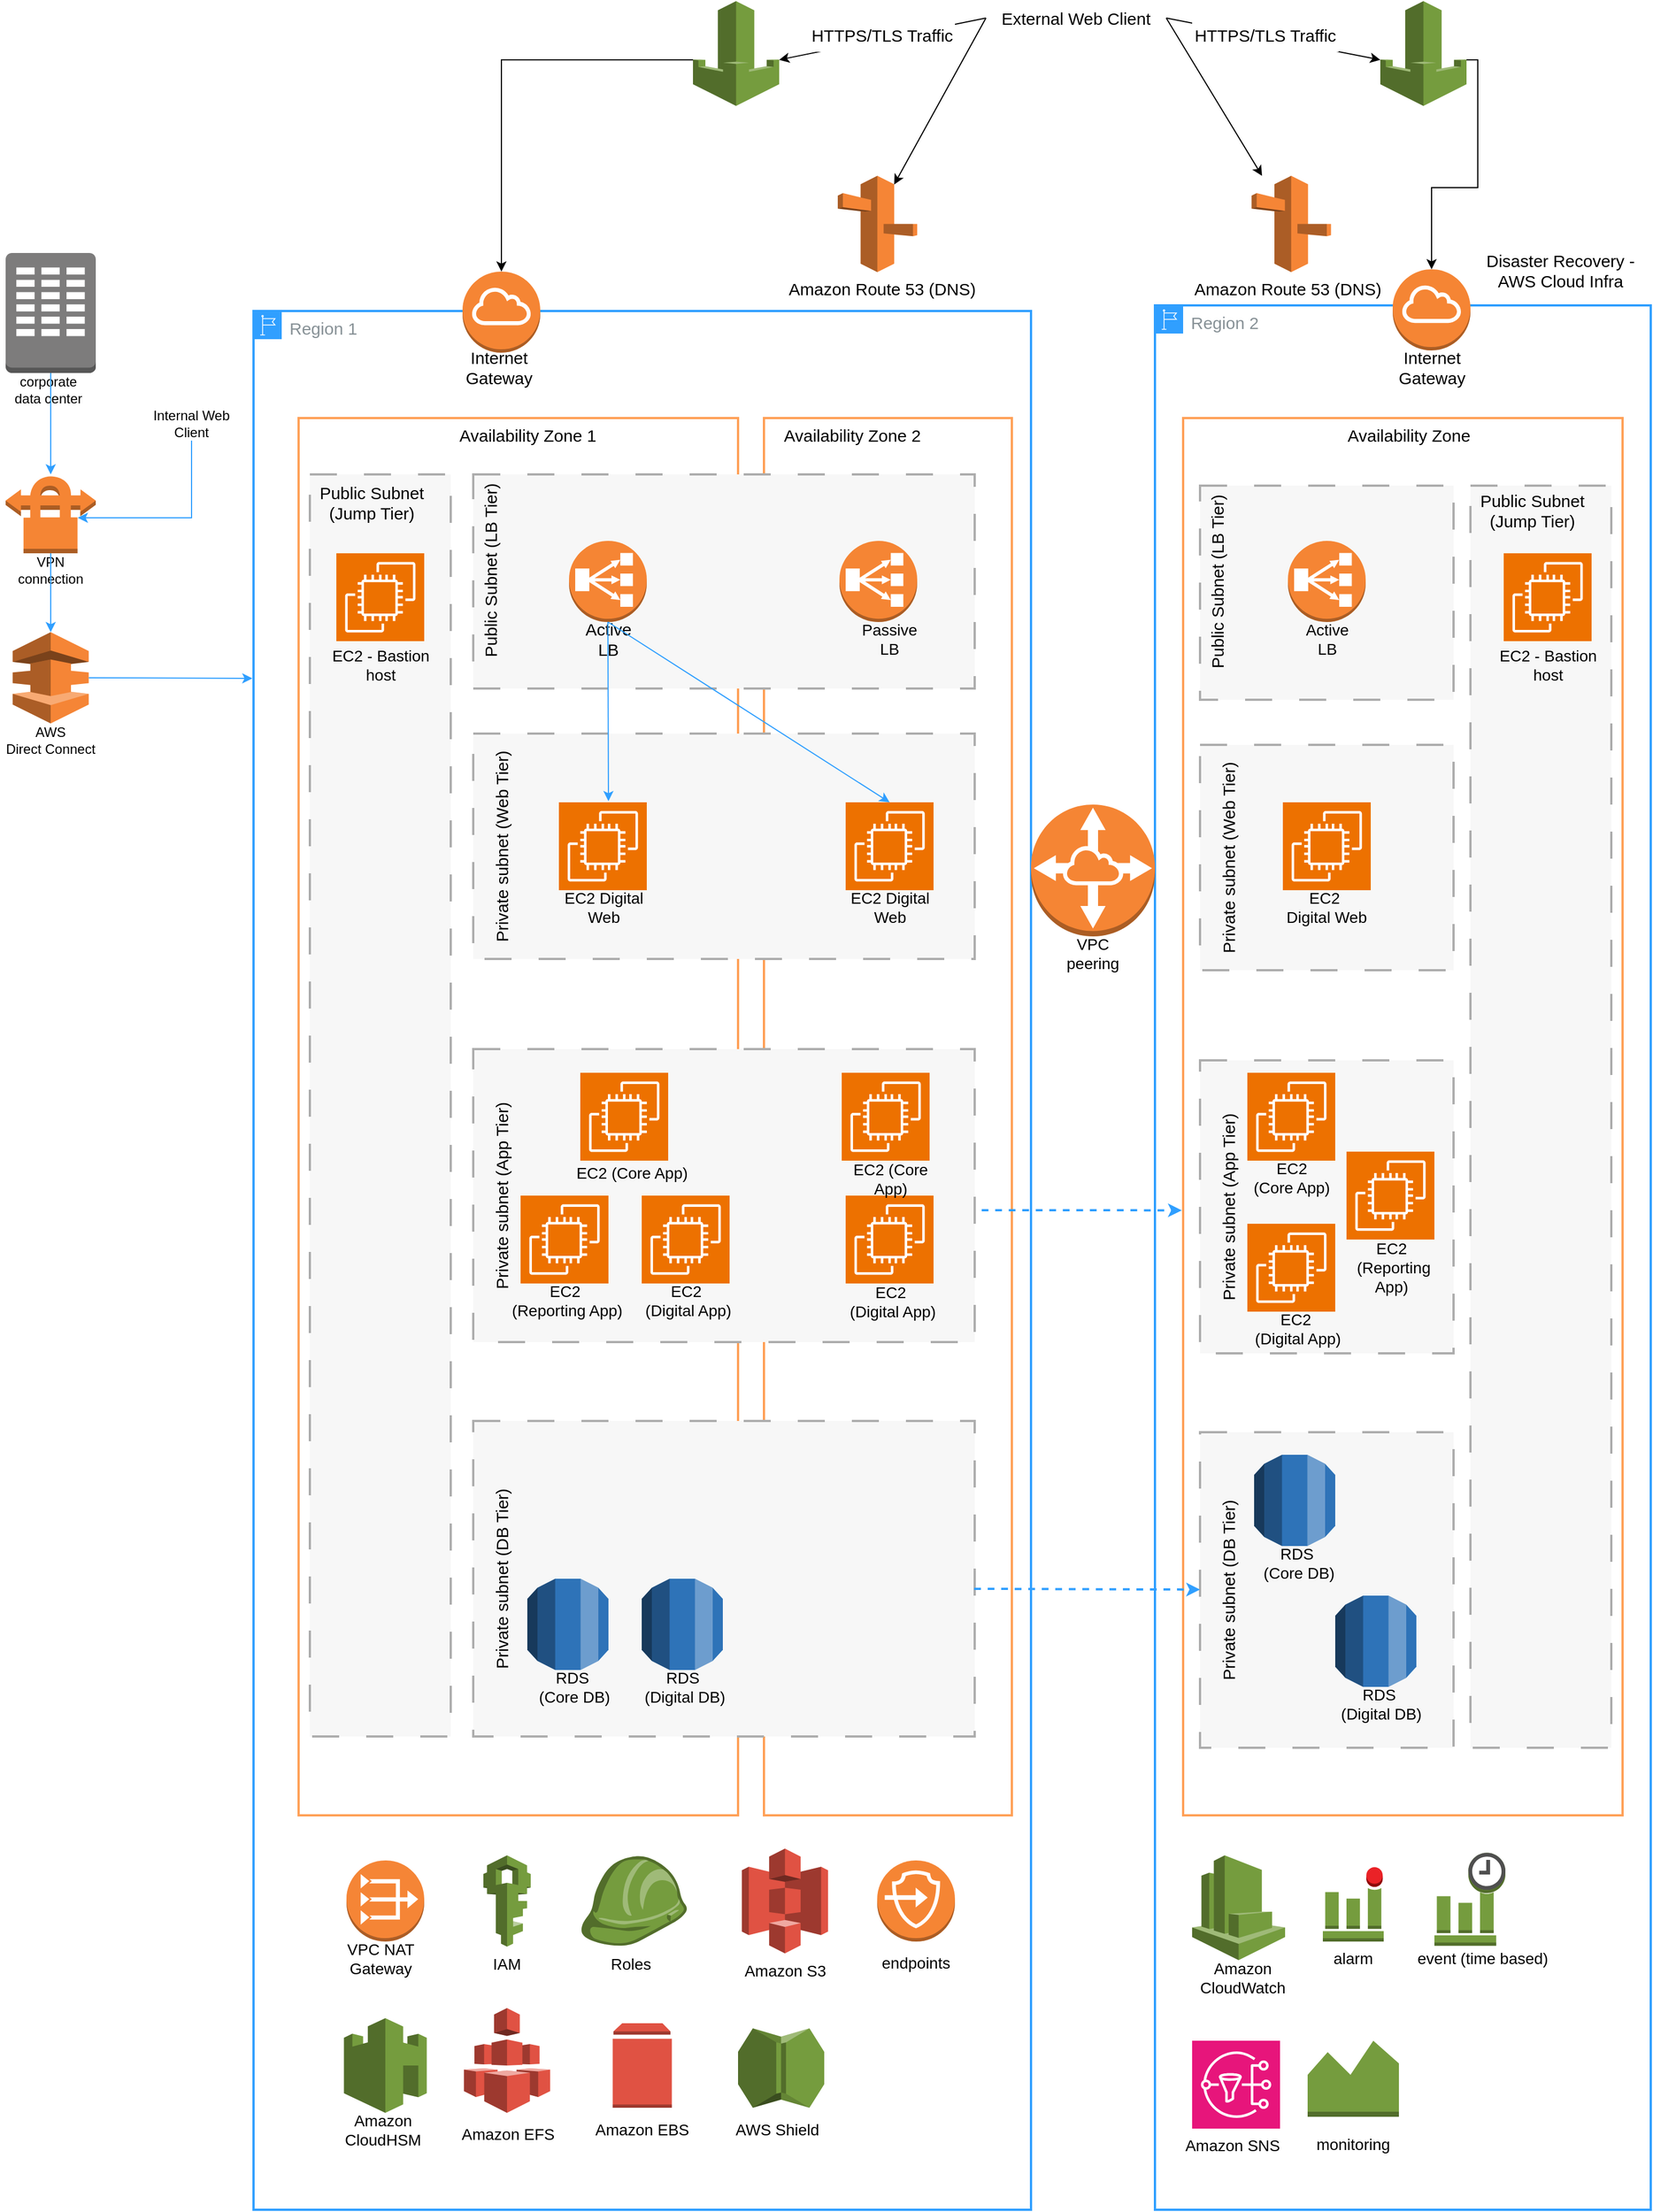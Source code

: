 <mxfile version="23.1.1" type="github">
  <diagram id="Ht1M8jgEwFfnCIfOTk4-" name="Page-1">
    <mxGraphModel dx="2440" dy="2168" grid="1" gridSize="10" guides="1" tooltips="1" connect="1" arrows="1" fold="1" page="1" pageScale="1" pageWidth="1169" pageHeight="827" background="#FFFFFF" math="0" shadow="0">
      <root>
        <mxCell id="0" />
        <mxCell id="1" parent="0" />
        <mxCell id="P5jOggsSqYRDdYvjbOyF-2" value="Region 1" style="sketch=0;outlineConnect=0;gradientColor=none;html=1;whiteSpace=wrap;fontSize=15;fontStyle=0;shape=mxgraph.aws4.group;grIcon=mxgraph.aws4.group_region;strokeColor=#309FFF;fillColor=none;verticalAlign=top;align=left;spacingLeft=30;fontColor=#879196;strokeWidth=2;" parent="1" vertex="1">
          <mxGeometry x="270" y="35" width="690" height="1685" as="geometry" />
        </mxCell>
        <mxCell id="P5jOggsSqYRDdYvjbOyF-3" value="Region 2" style="sketch=0;outlineConnect=0;gradientColor=none;html=1;whiteSpace=wrap;fontSize=15;fontStyle=0;shape=mxgraph.aws4.group;grIcon=mxgraph.aws4.group_region;strokeColor=#309FFF;fillColor=none;verticalAlign=top;align=left;spacingLeft=30;fontColor=#879196;strokeWidth=2;" parent="1" vertex="1">
          <mxGeometry x="1070" y="30" width="440" height="1690" as="geometry" />
        </mxCell>
        <mxCell id="P5jOggsSqYRDdYvjbOyF-4" value="" style="rounded=0;whiteSpace=wrap;html=1;fillColor=none;strokeColor=#FFA057;strokeWidth=2;fontSize=15;" parent="1" vertex="1">
          <mxGeometry x="310" y="130" width="390" height="1240" as="geometry" />
        </mxCell>
        <mxCell id="P5jOggsSqYRDdYvjbOyF-6" value="" style="rounded=0;whiteSpace=wrap;html=1;fillColor=none;strokeColor=#FFA057;strokeWidth=2;fontSize=15;" parent="1" vertex="1">
          <mxGeometry x="723" y="130" width="220" height="1240" as="geometry" />
        </mxCell>
        <mxCell id="P5jOggsSqYRDdYvjbOyF-7" value="" style="rounded=0;whiteSpace=wrap;html=1;fillColor=none;strokeColor=#FFA057;strokeWidth=2;fontSize=15;" parent="1" vertex="1">
          <mxGeometry x="1095" y="130" width="390" height="1240" as="geometry" />
        </mxCell>
        <mxCell id="P5jOggsSqYRDdYvjbOyF-9" value="" style="rounded=0;whiteSpace=wrap;html=1;fillColor=#F7F7F7;dashed=1;strokeColor=#ADADAD;dashPattern=12 12;strokeWidth=2;fontSize=15;" parent="1" vertex="1">
          <mxGeometry x="465" y="180" width="445" height="190" as="geometry" />
        </mxCell>
        <mxCell id="P5jOggsSqYRDdYvjbOyF-10" value="" style="rounded=0;whiteSpace=wrap;html=1;fillColor=#F7F7F7;dashed=1;strokeColor=#ADADAD;dashPattern=12 12;strokeWidth=2;fontSize=15;" parent="1" vertex="1">
          <mxGeometry x="465" y="410" width="445" height="200" as="geometry" />
        </mxCell>
        <mxCell id="P5jOggsSqYRDdYvjbOyF-11" value="" style="rounded=0;whiteSpace=wrap;html=1;fillColor=#F7F7F7;dashed=1;strokeColor=#ADADAD;dashPattern=12 12;strokeWidth=2;fontSize=15;" parent="1" vertex="1">
          <mxGeometry x="465" y="690" width="445" height="260" as="geometry" />
        </mxCell>
        <mxCell id="P5jOggsSqYRDdYvjbOyF-13" value="" style="rounded=0;whiteSpace=wrap;html=1;fillColor=#F7F7F7;dashed=1;strokeColor=#ADADAD;dashPattern=12 12;strokeWidth=2;fontSize=15;" parent="1" vertex="1">
          <mxGeometry x="465" y="1020" width="445" height="280" as="geometry" />
        </mxCell>
        <mxCell id="P5jOggsSqYRDdYvjbOyF-14" value="" style="rounded=0;whiteSpace=wrap;html=1;fillColor=#F7F7F7;dashed=1;strokeColor=#ADADAD;dashPattern=12 12;strokeWidth=2;fontSize=15;" parent="1" vertex="1">
          <mxGeometry x="320" y="180" width="125" height="1120" as="geometry" />
        </mxCell>
        <mxCell id="P5jOggsSqYRDdYvjbOyF-15" value="" style="rounded=0;whiteSpace=wrap;html=1;fillColor=#F7F7F7;dashed=1;strokeColor=#ADADAD;dashPattern=12 12;strokeWidth=2;fontSize=15;" parent="1" vertex="1">
          <mxGeometry x="1350" y="190" width="125" height="1120" as="geometry" />
        </mxCell>
        <mxCell id="P5jOggsSqYRDdYvjbOyF-16" value="" style="rounded=0;whiteSpace=wrap;html=1;fillColor=#F7F7F7;dashed=1;strokeColor=#ADADAD;dashPattern=12 12;strokeWidth=2;fontSize=15;" parent="1" vertex="1">
          <mxGeometry x="1110" y="190" width="225" height="190" as="geometry" />
        </mxCell>
        <mxCell id="P5jOggsSqYRDdYvjbOyF-17" value="" style="rounded=0;whiteSpace=wrap;html=1;fillColor=#F7F7F7;dashed=1;strokeColor=#ADADAD;dashPattern=12 12;strokeWidth=2;fontSize=15;" parent="1" vertex="1">
          <mxGeometry x="1110" y="420" width="225" height="200" as="geometry" />
        </mxCell>
        <mxCell id="P5jOggsSqYRDdYvjbOyF-18" value="" style="rounded=0;whiteSpace=wrap;html=1;fillColor=#F7F7F7;dashed=1;strokeColor=#ADADAD;dashPattern=12 12;strokeWidth=2;fontSize=15;" parent="1" vertex="1">
          <mxGeometry x="1110" y="700" width="225" height="260" as="geometry" />
        </mxCell>
        <mxCell id="P5jOggsSqYRDdYvjbOyF-19" value="" style="rounded=0;whiteSpace=wrap;html=1;fillColor=#F7F7F7;dashed=1;strokeColor=#ADADAD;dashPattern=12 12;strokeWidth=2;fontSize=15;" parent="1" vertex="1">
          <mxGeometry x="1110" y="1030" width="225" height="280" as="geometry" />
        </mxCell>
        <mxCell id="P5jOggsSqYRDdYvjbOyF-20" value="Public Subnet (LB Tier)" style="text;html=1;strokeColor=none;fillColor=none;align=center;verticalAlign=middle;whiteSpace=wrap;rounded=0;strokeWidth=2;rotation=-90;fontSize=15;" parent="1" vertex="1">
          <mxGeometry x="375" y="250" width="210" height="30" as="geometry" />
        </mxCell>
        <mxCell id="P5jOggsSqYRDdYvjbOyF-21" value="Private subnet (Web Tier)" style="text;html=1;strokeColor=none;fillColor=none;align=center;verticalAlign=middle;whiteSpace=wrap;rounded=0;strokeWidth=2;rotation=-90;fontSize=15;" parent="1" vertex="1">
          <mxGeometry x="385" y="495" width="210" height="30" as="geometry" />
        </mxCell>
        <mxCell id="P5jOggsSqYRDdYvjbOyF-22" value="Private subnet (App Tier)" style="text;html=1;strokeColor=none;fillColor=none;align=center;verticalAlign=middle;whiteSpace=wrap;rounded=0;strokeWidth=2;rotation=-90;fontSize=15;" parent="1" vertex="1">
          <mxGeometry x="385" y="805" width="210" height="30" as="geometry" />
        </mxCell>
        <mxCell id="P5jOggsSqYRDdYvjbOyF-24" value="Private subnet (DB Tier)" style="text;html=1;strokeColor=none;fillColor=none;align=center;verticalAlign=middle;whiteSpace=wrap;rounded=0;strokeWidth=2;rotation=-90;fontSize=15;" parent="1" vertex="1">
          <mxGeometry x="385" y="1145" width="210" height="30" as="geometry" />
        </mxCell>
        <mxCell id="P5jOggsSqYRDdYvjbOyF-25" value="Public Subnet (LB Tier)" style="text;html=1;strokeColor=none;fillColor=none;align=center;verticalAlign=middle;whiteSpace=wrap;rounded=0;strokeWidth=2;rotation=-90;fontSize=15;" parent="1" vertex="1">
          <mxGeometry x="1020" y="260" width="210" height="30" as="geometry" />
        </mxCell>
        <mxCell id="P5jOggsSqYRDdYvjbOyF-26" value="Private subnet (Web Tier)" style="text;html=1;strokeColor=none;fillColor=none;align=center;verticalAlign=middle;whiteSpace=wrap;rounded=0;strokeWidth=2;rotation=-90;fontSize=15;" parent="1" vertex="1">
          <mxGeometry x="1030" y="505" width="210" height="30" as="geometry" />
        </mxCell>
        <mxCell id="P5jOggsSqYRDdYvjbOyF-27" value="Private subnet (App Tier)" style="text;html=1;strokeColor=none;fillColor=none;align=center;verticalAlign=middle;whiteSpace=wrap;rounded=0;strokeWidth=2;rotation=-90;fontSize=15;" parent="1" vertex="1">
          <mxGeometry x="1030" y="815" width="210" height="30" as="geometry" />
        </mxCell>
        <mxCell id="P5jOggsSqYRDdYvjbOyF-28" value="Private subnet (DB Tier)" style="text;html=1;strokeColor=none;fillColor=none;align=center;verticalAlign=middle;whiteSpace=wrap;rounded=0;strokeWidth=2;rotation=-90;fontSize=15;" parent="1" vertex="1">
          <mxGeometry x="1030" y="1155" width="210" height="30" as="geometry" />
        </mxCell>
        <mxCell id="P5jOggsSqYRDdYvjbOyF-29" value="Public Subnet (Jump Tier)" style="text;html=1;strokeColor=none;fillColor=none;align=center;verticalAlign=middle;whiteSpace=wrap;rounded=0;strokeWidth=2;rotation=0;fontSize=15;" parent="1" vertex="1">
          <mxGeometry x="320" y="190" width="110" height="30" as="geometry" />
        </mxCell>
        <mxCell id="P5jOggsSqYRDdYvjbOyF-30" value="Public Subnet (Jump Tier)" style="text;html=1;strokeColor=none;fillColor=none;align=center;verticalAlign=middle;whiteSpace=wrap;rounded=0;strokeWidth=2;rotation=0;fontSize=15;" parent="1" vertex="1">
          <mxGeometry x="1350" y="197" width="110" height="30" as="geometry" />
        </mxCell>
        <mxCell id="P5jOggsSqYRDdYvjbOyF-31" value="" style="outlineConnect=0;dashed=0;verticalLabelPosition=bottom;verticalAlign=top;align=center;html=1;shape=mxgraph.aws3.classic_load_balancer;fillColor=#F58534;gradientColor=none;fontSize=15;" parent="1" vertex="1">
          <mxGeometry x="550" y="239" width="69" height="72" as="geometry" />
        </mxCell>
        <mxCell id="P5jOggsSqYRDdYvjbOyF-32" value="" style="outlineConnect=0;dashed=0;verticalLabelPosition=bottom;verticalAlign=top;align=center;html=1;shape=mxgraph.aws3.classic_load_balancer;fillColor=#F58534;gradientColor=none;fontSize=15;" parent="1" vertex="1">
          <mxGeometry x="790" y="239" width="69" height="72" as="geometry" />
        </mxCell>
        <mxCell id="P5jOggsSqYRDdYvjbOyF-33" value="" style="outlineConnect=0;dashed=0;verticalLabelPosition=bottom;verticalAlign=top;align=center;html=1;shape=mxgraph.aws3.classic_load_balancer;fillColor=#F58534;gradientColor=none;fontSize=15;" parent="1" vertex="1">
          <mxGeometry x="1188" y="239" width="69" height="72" as="geometry" />
        </mxCell>
        <mxCell id="P5jOggsSqYRDdYvjbOyF-34" value="Active LB" style="text;html=1;strokeColor=none;fillColor=none;align=center;verticalAlign=middle;whiteSpace=wrap;rounded=0;fontSize=15;" parent="1" vertex="1">
          <mxGeometry x="554.5" y="311" width="60" height="30" as="geometry" />
        </mxCell>
        <mxCell id="P5jOggsSqYRDdYvjbOyF-35" value="Active LB" style="text;html=1;strokeColor=none;fillColor=none;align=center;verticalAlign=middle;whiteSpace=wrap;rounded=0;fontSize=14;" parent="1" vertex="1">
          <mxGeometry x="1192.5" y="311" width="60" height="30" as="geometry" />
        </mxCell>
        <mxCell id="P5jOggsSqYRDdYvjbOyF-36" value="Passive LB" style="text;html=1;strokeColor=none;fillColor=none;align=center;verticalAlign=middle;whiteSpace=wrap;rounded=0;fontSize=14;" parent="1" vertex="1">
          <mxGeometry x="799" y="311" width="71" height="30" as="geometry" />
        </mxCell>
        <mxCell id="P5jOggsSqYRDdYvjbOyF-37" value="" style="sketch=0;points=[[0,0,0],[0.25,0,0],[0.5,0,0],[0.75,0,0],[1,0,0],[0,1,0],[0.25,1,0],[0.5,1,0],[0.75,1,0],[1,1,0],[0,0.25,0],[0,0.5,0],[0,0.75,0],[1,0.25,0],[1,0.5,0],[1,0.75,0]];outlineConnect=0;fontColor=#232F3E;fillColor=#ED7100;strokeColor=#ffffff;dashed=0;verticalLabelPosition=bottom;verticalAlign=top;align=center;html=1;fontSize=15;fontStyle=0;aspect=fixed;shape=mxgraph.aws4.resourceIcon;resIcon=mxgraph.aws4.ec2;" parent="1" vertex="1">
          <mxGeometry x="541" y="471" width="78" height="78" as="geometry" />
        </mxCell>
        <mxCell id="P5jOggsSqYRDdYvjbOyF-38" value="" style="sketch=0;points=[[0,0,0],[0.25,0,0],[0.5,0,0],[0.75,0,0],[1,0,0],[0,1,0],[0.25,1,0],[0.5,1,0],[0.75,1,0],[1,1,0],[0,0.25,0],[0,0.5,0],[0,0.75,0],[1,0.25,0],[1,0.5,0],[1,0.75,0]];outlineConnect=0;fontColor=#232F3E;fillColor=#ED7100;strokeColor=#ffffff;dashed=0;verticalLabelPosition=bottom;verticalAlign=top;align=center;html=1;fontSize=15;fontStyle=0;aspect=fixed;shape=mxgraph.aws4.resourceIcon;resIcon=mxgraph.aws4.ec2;" parent="1" vertex="1">
          <mxGeometry x="795.5" y="471" width="78" height="78" as="geometry" />
        </mxCell>
        <mxCell id="P5jOggsSqYRDdYvjbOyF-39" value="" style="sketch=0;points=[[0,0,0],[0.25,0,0],[0.5,0,0],[0.75,0,0],[1,0,0],[0,1,0],[0.25,1,0],[0.5,1,0],[0.75,1,0],[1,1,0],[0,0.25,0],[0,0.5,0],[0,0.75,0],[1,0.25,0],[1,0.5,0],[1,0.75,0]];outlineConnect=0;fontColor=#232F3E;fillColor=#ED7100;strokeColor=#ffffff;dashed=0;verticalLabelPosition=bottom;verticalAlign=top;align=center;html=1;fontSize=15;fontStyle=0;aspect=fixed;shape=mxgraph.aws4.resourceIcon;resIcon=mxgraph.aws4.ec2;" parent="1" vertex="1">
          <mxGeometry x="1183.5" y="471" width="78" height="78" as="geometry" />
        </mxCell>
        <mxCell id="P5jOggsSqYRDdYvjbOyF-40" value="" style="sketch=0;points=[[0,0,0],[0.25,0,0],[0.5,0,0],[0.75,0,0],[1,0,0],[0,1,0],[0.25,1,0],[0.5,1,0],[0.75,1,0],[1,1,0],[0,0.25,0],[0,0.5,0],[0,0.75,0],[1,0.25,0],[1,0.5,0],[1,0.75,0]];outlineConnect=0;fontColor=#232F3E;fillColor=#ED7100;strokeColor=#ffffff;dashed=0;verticalLabelPosition=bottom;verticalAlign=top;align=center;html=1;fontSize=15;fontStyle=0;aspect=fixed;shape=mxgraph.aws4.resourceIcon;resIcon=mxgraph.aws4.ec2;" parent="1" vertex="1">
          <mxGeometry x="560" y="711" width="78" height="78" as="geometry" />
        </mxCell>
        <mxCell id="P5jOggsSqYRDdYvjbOyF-41" value="" style="sketch=0;points=[[0,0,0],[0.25,0,0],[0.5,0,0],[0.75,0,0],[1,0,0],[0,1,0],[0.25,1,0],[0.5,1,0],[0.75,1,0],[1,1,0],[0,0.25,0],[0,0.5,0],[0,0.75,0],[1,0.25,0],[1,0.5,0],[1,0.75,0]];outlineConnect=0;fontColor=#232F3E;fillColor=#ED7100;strokeColor=#ffffff;dashed=0;verticalLabelPosition=bottom;verticalAlign=top;align=center;html=1;fontSize=15;fontStyle=0;aspect=fixed;shape=mxgraph.aws4.resourceIcon;resIcon=mxgraph.aws4.ec2;" parent="1" vertex="1">
          <mxGeometry x="507" y="820" width="78" height="78" as="geometry" />
        </mxCell>
        <mxCell id="P5jOggsSqYRDdYvjbOyF-42" value="" style="sketch=0;points=[[0,0,0],[0.25,0,0],[0.5,0,0],[0.75,0,0],[1,0,0],[0,1,0],[0.25,1,0],[0.5,1,0],[0.75,1,0],[1,1,0],[0,0.25,0],[0,0.5,0],[0,0.75,0],[1,0.25,0],[1,0.5,0],[1,0.75,0]];outlineConnect=0;fontColor=#232F3E;fillColor=#ED7100;strokeColor=#ffffff;dashed=0;verticalLabelPosition=bottom;verticalAlign=top;align=center;html=1;fontSize=15;fontStyle=0;aspect=fixed;shape=mxgraph.aws4.resourceIcon;resIcon=mxgraph.aws4.ec2;" parent="1" vertex="1">
          <mxGeometry x="614.5" y="820" width="78" height="78" as="geometry" />
        </mxCell>
        <mxCell id="P5jOggsSqYRDdYvjbOyF-43" value="" style="sketch=0;points=[[0,0,0],[0.25,0,0],[0.5,0,0],[0.75,0,0],[1,0,0],[0,1,0],[0.25,1,0],[0.5,1,0],[0.75,1,0],[1,1,0],[0,0.25,0],[0,0.5,0],[0,0.75,0],[1,0.25,0],[1,0.5,0],[1,0.75,0]];outlineConnect=0;fontColor=#232F3E;fillColor=#ED7100;strokeColor=#ffffff;dashed=0;verticalLabelPosition=bottom;verticalAlign=top;align=center;html=1;fontSize=15;fontStyle=0;aspect=fixed;shape=mxgraph.aws4.resourceIcon;resIcon=mxgraph.aws4.ec2;" parent="1" vertex="1">
          <mxGeometry x="792" y="711" width="78" height="78" as="geometry" />
        </mxCell>
        <mxCell id="P5jOggsSqYRDdYvjbOyF-44" value="" style="sketch=0;points=[[0,0,0],[0.25,0,0],[0.5,0,0],[0.75,0,0],[1,0,0],[0,1,0],[0.25,1,0],[0.5,1,0],[0.75,1,0],[1,1,0],[0,0.25,0],[0,0.5,0],[0,0.75,0],[1,0.25,0],[1,0.5,0],[1,0.75,0]];outlineConnect=0;fontColor=#232F3E;fillColor=#ED7100;strokeColor=#ffffff;dashed=0;verticalLabelPosition=bottom;verticalAlign=top;align=center;html=1;fontSize=15;fontStyle=0;aspect=fixed;shape=mxgraph.aws4.resourceIcon;resIcon=mxgraph.aws4.ec2;" parent="1" vertex="1">
          <mxGeometry x="795.5" y="820" width="78" height="78" as="geometry" />
        </mxCell>
        <mxCell id="P5jOggsSqYRDdYvjbOyF-45" value="" style="sketch=0;points=[[0,0,0],[0.25,0,0],[0.5,0,0],[0.75,0,0],[1,0,0],[0,1,0],[0.25,1,0],[0.5,1,0],[0.75,1,0],[1,1,0],[0,0.25,0],[0,0.5,0],[0,0.75,0],[1,0.25,0],[1,0.5,0],[1,0.75,0]];outlineConnect=0;fontColor=#232F3E;fillColor=#ED7100;strokeColor=#ffffff;dashed=0;verticalLabelPosition=bottom;verticalAlign=top;align=center;html=1;fontSize=15;fontStyle=0;aspect=fixed;shape=mxgraph.aws4.resourceIcon;resIcon=mxgraph.aws4.ec2;" parent="1" vertex="1">
          <mxGeometry x="1152" y="711" width="78" height="78" as="geometry" />
        </mxCell>
        <mxCell id="P5jOggsSqYRDdYvjbOyF-46" value="" style="sketch=0;points=[[0,0,0],[0.25,0,0],[0.5,0,0],[0.75,0,0],[1,0,0],[0,1,0],[0.25,1,0],[0.5,1,0],[0.75,1,0],[1,1,0],[0,0.25,0],[0,0.5,0],[0,0.75,0],[1,0.25,0],[1,0.5,0],[1,0.75,0]];outlineConnect=0;fontColor=#232F3E;fillColor=#ED7100;strokeColor=#ffffff;dashed=0;verticalLabelPosition=bottom;verticalAlign=top;align=center;html=1;fontSize=15;fontStyle=0;aspect=fixed;shape=mxgraph.aws4.resourceIcon;resIcon=mxgraph.aws4.ec2;" parent="1" vertex="1">
          <mxGeometry x="1240" y="781" width="78" height="78" as="geometry" />
        </mxCell>
        <mxCell id="P5jOggsSqYRDdYvjbOyF-47" value="" style="sketch=0;points=[[0,0,0],[0.25,0,0],[0.5,0,0],[0.75,0,0],[1,0,0],[0,1,0],[0.25,1,0],[0.5,1,0],[0.75,1,0],[1,1,0],[0,0.25,0],[0,0.5,0],[0,0.75,0],[1,0.25,0],[1,0.5,0],[1,0.75,0]];outlineConnect=0;fontColor=#232F3E;fillColor=#ED7100;strokeColor=#ffffff;dashed=0;verticalLabelPosition=bottom;verticalAlign=top;align=center;html=1;fontSize=15;fontStyle=0;aspect=fixed;shape=mxgraph.aws4.resourceIcon;resIcon=mxgraph.aws4.ec2;" parent="1" vertex="1">
          <mxGeometry x="1152" y="845" width="78" height="78" as="geometry" />
        </mxCell>
        <mxCell id="P5jOggsSqYRDdYvjbOyF-48" value="" style="sketch=0;points=[[0,0,0],[0.25,0,0],[0.5,0,0],[0.75,0,0],[1,0,0],[0,1,0],[0.25,1,0],[0.5,1,0],[0.75,1,0],[1,1,0],[0,0.25,0],[0,0.5,0],[0,0.75,0],[1,0.25,0],[1,0.5,0],[1,0.75,0]];outlineConnect=0;fontColor=#232F3E;fillColor=#ED7100;strokeColor=#ffffff;dashed=0;verticalLabelPosition=bottom;verticalAlign=top;align=center;html=1;fontSize=15;fontStyle=0;aspect=fixed;shape=mxgraph.aws4.resourceIcon;resIcon=mxgraph.aws4.ec2;" parent="1" vertex="1">
          <mxGeometry x="343.5" y="250" width="78" height="78" as="geometry" />
        </mxCell>
        <mxCell id="P5jOggsSqYRDdYvjbOyF-49" value="" style="sketch=0;points=[[0,0,0],[0.25,0,0],[0.5,0,0],[0.75,0,0],[1,0,0],[0,1,0],[0.25,1,0],[0.5,1,0],[0.75,1,0],[1,1,0],[0,0.25,0],[0,0.5,0],[0,0.75,0],[1,0.25,0],[1,0.5,0],[1,0.75,0]];outlineConnect=0;fontColor=#232F3E;fillColor=#ED7100;strokeColor=#ffffff;dashed=0;verticalLabelPosition=bottom;verticalAlign=top;align=center;html=1;fontSize=15;fontStyle=0;aspect=fixed;shape=mxgraph.aws4.resourceIcon;resIcon=mxgraph.aws4.ec2;" parent="1" vertex="1">
          <mxGeometry x="1379.5" y="250" width="78" height="78" as="geometry" />
        </mxCell>
        <mxCell id="P5jOggsSqYRDdYvjbOyF-50" value="" style="outlineConnect=0;dashed=0;verticalLabelPosition=bottom;verticalAlign=top;align=center;html=1;shape=mxgraph.aws3.rds;fillColor=#2E73B8;gradientColor=none;fontSize=15;" parent="1" vertex="1">
          <mxGeometry x="513" y="1160" width="72" height="81" as="geometry" />
        </mxCell>
        <mxCell id="P5jOggsSqYRDdYvjbOyF-53" value="" style="outlineConnect=0;dashed=0;verticalLabelPosition=bottom;verticalAlign=top;align=center;html=1;shape=mxgraph.aws3.rds;fillColor=#2E73B8;gradientColor=none;fontSize=15;" parent="1" vertex="1">
          <mxGeometry x="614.5" y="1160" width="72" height="81" as="geometry" />
        </mxCell>
        <mxCell id="P5jOggsSqYRDdYvjbOyF-55" value="" style="outlineConnect=0;dashed=0;verticalLabelPosition=bottom;verticalAlign=top;align=center;html=1;shape=mxgraph.aws3.rds;fillColor=#2E73B8;gradientColor=none;fontSize=15;" parent="1" vertex="1">
          <mxGeometry x="1158" y="1050" width="72" height="81" as="geometry" />
        </mxCell>
        <mxCell id="P5jOggsSqYRDdYvjbOyF-56" value="" style="outlineConnect=0;dashed=0;verticalLabelPosition=bottom;verticalAlign=top;align=center;html=1;shape=mxgraph.aws3.rds;fillColor=#2E73B8;gradientColor=none;fontSize=15;" parent="1" vertex="1">
          <mxGeometry x="1230" y="1175" width="72" height="81" as="geometry" />
        </mxCell>
        <mxCell id="P5jOggsSqYRDdYvjbOyF-57" value="EC2 Digital Web" style="text;html=1;strokeColor=none;fillColor=none;align=center;verticalAlign=middle;whiteSpace=wrap;rounded=0;fontSize=14;" parent="1" vertex="1">
          <mxGeometry x="541" y="549" width="80" height="30" as="geometry" />
        </mxCell>
        <mxCell id="P5jOggsSqYRDdYvjbOyF-59" value="EC2 (Core App)" style="text;html=1;strokeColor=none;fillColor=none;align=center;verticalAlign=middle;whiteSpace=wrap;rounded=0;fontSize=14;" parent="1" vertex="1">
          <mxGeometry x="552" y="785" width="108" height="30" as="geometry" />
        </mxCell>
        <mxCell id="P5jOggsSqYRDdYvjbOyF-60" value="EC2&lt;br style=&quot;font-size: 14px;&quot;&gt;&amp;nbsp;(Reporting App)" style="text;html=1;strokeColor=none;fillColor=none;align=center;verticalAlign=middle;whiteSpace=wrap;rounded=0;fontSize=14;" parent="1" vertex="1">
          <mxGeometry x="488.5" y="898" width="115" height="30" as="geometry" />
        </mxCell>
        <mxCell id="P5jOggsSqYRDdYvjbOyF-61" value="EC2&lt;br style=&quot;font-size: 14px;&quot;&gt;&amp;nbsp;(Digital App)" style="text;html=1;strokeColor=none;fillColor=none;align=center;verticalAlign=middle;whiteSpace=wrap;rounded=0;fontSize=14;" parent="1" vertex="1">
          <mxGeometry x="603.63" y="898" width="99.75" height="30" as="geometry" />
        </mxCell>
        <mxCell id="P5jOggsSqYRDdYvjbOyF-69" value="EC2 - Bastion host" style="text;html=1;strokeColor=none;fillColor=none;align=center;verticalAlign=middle;whiteSpace=wrap;rounded=0;fontSize=14;" parent="1" vertex="1">
          <mxGeometry x="337.5" y="328" width="90" height="42" as="geometry" />
        </mxCell>
        <mxCell id="P5jOggsSqYRDdYvjbOyF-70" value="EC2 - Bastion host" style="text;html=1;strokeColor=none;fillColor=none;align=center;verticalAlign=middle;whiteSpace=wrap;rounded=0;fontSize=14;" parent="1" vertex="1">
          <mxGeometry x="1373.5" y="328" width="90" height="42" as="geometry" />
        </mxCell>
        <mxCell id="P5jOggsSqYRDdYvjbOyF-71" value="EC2 Digital Web" style="text;html=1;strokeColor=none;fillColor=none;align=center;verticalAlign=middle;whiteSpace=wrap;rounded=0;fontSize=14;" parent="1" vertex="1">
          <mxGeometry x="788.5" y="549" width="92" height="30" as="geometry" />
        </mxCell>
        <mxCell id="P5jOggsSqYRDdYvjbOyF-72" value="EC2 (Core App)" style="text;html=1;strokeColor=none;fillColor=none;align=center;verticalAlign=middle;whiteSpace=wrap;rounded=0;fontSize=14;" parent="1" vertex="1">
          <mxGeometry x="790" y="790" width="91" height="30" as="geometry" />
        </mxCell>
        <mxCell id="P5jOggsSqYRDdYvjbOyF-73" value="EC2 &lt;br style=&quot;font-size: 14px;&quot;&gt;(Core App)" style="text;html=1;strokeColor=none;fillColor=none;align=center;verticalAlign=middle;whiteSpace=wrap;rounded=0;fontSize=14;" parent="1" vertex="1">
          <mxGeometry x="1133.75" y="789" width="114.5" height="30" as="geometry" />
        </mxCell>
        <mxCell id="P5jOggsSqYRDdYvjbOyF-74" value="EC2&lt;br style=&quot;font-size: 14px;&quot;&gt;&amp;nbsp;Digital Web" style="text;html=1;strokeColor=none;fillColor=none;align=center;verticalAlign=middle;whiteSpace=wrap;rounded=0;fontSize=14;" parent="1" vertex="1">
          <mxGeometry x="1178.5" y="549" width="83" height="30" as="geometry" />
        </mxCell>
        <mxCell id="P5jOggsSqYRDdYvjbOyF-75" value="EC2&lt;br style=&quot;font-size: 14px;&quot;&gt;&amp;nbsp;(Digital App)" style="text;html=1;strokeColor=none;fillColor=none;align=center;verticalAlign=middle;whiteSpace=wrap;rounded=0;fontSize=14;" parent="1" vertex="1">
          <mxGeometry x="792" y="899" width="86.5" height="30" as="geometry" />
        </mxCell>
        <mxCell id="P5jOggsSqYRDdYvjbOyF-76" value="EC2&lt;br style=&quot;font-size: 14px;&quot;&gt;&amp;nbsp;(Digital App)" style="text;html=1;strokeColor=none;fillColor=none;align=center;verticalAlign=middle;whiteSpace=wrap;rounded=0;fontSize=14;" parent="1" vertex="1">
          <mxGeometry x="1150" y="923" width="90" height="30" as="geometry" />
        </mxCell>
        <mxCell id="P5jOggsSqYRDdYvjbOyF-77" value="EC2&lt;br style=&quot;font-size: 14px;&quot;&gt;&amp;nbsp;(Reporting App)" style="text;html=1;strokeColor=none;fillColor=none;align=center;verticalAlign=middle;whiteSpace=wrap;rounded=0;fontSize=14;" parent="1" vertex="1">
          <mxGeometry x="1230" y="869" width="100" height="30" as="geometry" />
        </mxCell>
        <mxCell id="P5jOggsSqYRDdYvjbOyF-79" value="" style="outlineConnect=0;dashed=0;verticalLabelPosition=bottom;verticalAlign=top;align=center;html=1;shape=mxgraph.aws3.waf;fillColor=#759C3E;gradientColor=none;fontSize=15;" parent="1" vertex="1">
          <mxGeometry x="660" y="-240" width="76.5" height="93" as="geometry" />
        </mxCell>
        <mxCell id="P5jOggsSqYRDdYvjbOyF-80" value="" style="outlineConnect=0;dashed=0;verticalLabelPosition=bottom;verticalAlign=top;align=center;html=1;shape=mxgraph.aws3.route_53;fillColor=#F58536;gradientColor=none;fontSize=15;" parent="1" vertex="1">
          <mxGeometry x="788.5" y="-85" width="70.5" height="85.5" as="geometry" />
        </mxCell>
        <mxCell id="P5jOggsSqYRDdYvjbOyF-82" value="" style="outlineConnect=0;dashed=0;verticalLabelPosition=bottom;verticalAlign=top;align=center;html=1;shape=mxgraph.aws3.route_53;fillColor=#F58536;gradientColor=none;fontSize=15;" parent="1" vertex="1">
          <mxGeometry x="1155.75" y="-85" width="70.5" height="85.5" as="geometry" />
        </mxCell>
        <mxCell id="P5jOggsSqYRDdYvjbOyF-84" value="" style="outlineConnect=0;dashed=0;verticalLabelPosition=bottom;verticalAlign=top;align=center;html=1;shape=mxgraph.aws3.waf;fillColor=#759C3E;gradientColor=none;fontSize=15;" parent="1" vertex="1">
          <mxGeometry x="1270" y="-240" width="76.5" height="93" as="geometry" />
        </mxCell>
        <mxCell id="P5jOggsSqYRDdYvjbOyF-85" value="" style="outlineConnect=0;dashed=0;verticalLabelPosition=bottom;verticalAlign=top;align=center;html=1;shape=mxgraph.aws3.internet_gateway;fillColor=#F58534;gradientColor=none;fontSize=15;" parent="1" vertex="1">
          <mxGeometry x="455.5" width="69" height="72" as="geometry" />
        </mxCell>
        <mxCell id="P5jOggsSqYRDdYvjbOyF-86" value="" style="outlineConnect=0;dashed=0;verticalLabelPosition=bottom;verticalAlign=top;align=center;html=1;shape=mxgraph.aws3.internet_gateway;fillColor=#F58534;gradientColor=none;fontSize=15;" parent="1" vertex="1">
          <mxGeometry x="1281" y="-2" width="69" height="72" as="geometry" />
        </mxCell>
        <mxCell id="P5jOggsSqYRDdYvjbOyF-87" value="External Web Client" style="text;html=1;strokeColor=none;fillColor=none;align=center;verticalAlign=middle;whiteSpace=wrap;rounded=0;fontSize=15;" parent="1" vertex="1">
          <mxGeometry x="920" y="-240" width="160" height="30" as="geometry" />
        </mxCell>
        <mxCell id="P5jOggsSqYRDdYvjbOyF-88" value="" style="endArrow=classic;html=1;rounded=0;exitX=0;exitY=0.5;exitDx=0;exitDy=0;entryX=1;entryY=0.56;entryDx=0;entryDy=0;entryPerimeter=0;fontSize=15;" parent="1" source="P5jOggsSqYRDdYvjbOyF-87" target="P5jOggsSqYRDdYvjbOyF-79" edge="1">
          <mxGeometry width="50" height="50" relative="1" as="geometry">
            <mxPoint x="790" y="-510" as="sourcePoint" />
            <mxPoint x="840" y="-560" as="targetPoint" />
          </mxGeometry>
        </mxCell>
        <mxCell id="P5jOggsSqYRDdYvjbOyF-90" value="" style="endArrow=classic;html=1;rounded=0;exitX=1;exitY=0.5;exitDx=0;exitDy=0;entryX=0;entryY=0.56;entryDx=0;entryDy=0;entryPerimeter=0;fontSize=15;" parent="1" source="P5jOggsSqYRDdYvjbOyF-87" target="P5jOggsSqYRDdYvjbOyF-84" edge="1">
          <mxGeometry width="50" height="50" relative="1" as="geometry">
            <mxPoint x="790" y="-510" as="sourcePoint" />
            <mxPoint x="840" y="-560" as="targetPoint" />
          </mxGeometry>
        </mxCell>
        <mxCell id="P5jOggsSqYRDdYvjbOyF-91" value="HTTPS/TLS Traffic" style="text;html=1;strokeColor=none;fillColor=default;align=center;verticalAlign=middle;whiteSpace=wrap;rounded=0;fontSize=15;labelBackgroundColor=none;" parent="1" vertex="1">
          <mxGeometry x="762.5" y="-225" width="130" height="30" as="geometry" />
        </mxCell>
        <mxCell id="P5jOggsSqYRDdYvjbOyF-93" value="HTTPS/TLS Traffic" style="text;html=1;strokeColor=none;fillColor=default;align=center;verticalAlign=middle;whiteSpace=wrap;rounded=0;fontSize=15;labelBackgroundColor=none;" parent="1" vertex="1">
          <mxGeometry x="1103" y="-225" width="130" height="30" as="geometry" />
        </mxCell>
        <mxCell id="P5jOggsSqYRDdYvjbOyF-95" value="Internet Gateway" style="text;html=1;strokeColor=none;fillColor=none;align=center;verticalAlign=middle;whiteSpace=wrap;rounded=0;fontSize=15;" parent="1" vertex="1">
          <mxGeometry x="430" y="70" width="115.5" height="30" as="geometry" />
        </mxCell>
        <mxCell id="P5jOggsSqYRDdYvjbOyF-96" value="Internet Gateway" style="text;html=1;strokeColor=none;fillColor=none;align=center;verticalAlign=middle;whiteSpace=wrap;rounded=0;fontSize=15;" parent="1" vertex="1">
          <mxGeometry x="1257.75" y="70" width="115.5" height="30" as="geometry" />
        </mxCell>
        <mxCell id="P5jOggsSqYRDdYvjbOyF-97" value="Availability Zone 1" style="text;html=1;strokeColor=none;fillColor=none;align=center;verticalAlign=middle;whiteSpace=wrap;rounded=0;fontSize=15;" parent="1" vertex="1">
          <mxGeometry x="447" y="130" width="133" height="30" as="geometry" />
        </mxCell>
        <mxCell id="P5jOggsSqYRDdYvjbOyF-98" value="Availability Zone 2" style="text;html=1;strokeColor=none;fillColor=none;align=center;verticalAlign=middle;whiteSpace=wrap;rounded=0;fontSize=15;" parent="1" vertex="1">
          <mxGeometry x="735" y="130" width="133" height="30" as="geometry" />
        </mxCell>
        <mxCell id="P5jOggsSqYRDdYvjbOyF-99" value="Availability Zone" style="text;html=1;strokeColor=none;fillColor=none;align=center;verticalAlign=middle;whiteSpace=wrap;rounded=0;fontSize=15;" parent="1" vertex="1">
          <mxGeometry x="1229" y="130" width="133" height="30" as="geometry" />
        </mxCell>
        <mxCell id="P5jOggsSqYRDdYvjbOyF-100" value="" style="endArrow=classic;html=1;rounded=0;entryX=0.71;entryY=0.09;entryDx=0;entryDy=0;entryPerimeter=0;exitX=0;exitY=0.5;exitDx=0;exitDy=0;fontSize=15;" parent="1" source="P5jOggsSqYRDdYvjbOyF-87" target="P5jOggsSqYRDdYvjbOyF-80" edge="1">
          <mxGeometry width="50" height="50" relative="1" as="geometry">
            <mxPoint x="980" y="-170" as="sourcePoint" />
            <mxPoint x="840" y="-200" as="targetPoint" />
          </mxGeometry>
        </mxCell>
        <mxCell id="P5jOggsSqYRDdYvjbOyF-101" value="" style="endArrow=classic;html=1;rounded=0;exitX=1;exitY=0.5;exitDx=0;exitDy=0;fontSize=15;" parent="1" source="P5jOggsSqYRDdYvjbOyF-87" target="P5jOggsSqYRDdYvjbOyF-82" edge="1">
          <mxGeometry width="50" height="50" relative="1" as="geometry">
            <mxPoint x="1090" y="-350" as="sourcePoint" />
            <mxPoint x="930" y="-215" as="targetPoint" />
          </mxGeometry>
        </mxCell>
        <mxCell id="P5jOggsSqYRDdYvjbOyF-102" value="Amazon Route 53 (DNS)" style="text;html=1;strokeColor=none;fillColor=none;align=center;verticalAlign=middle;whiteSpace=wrap;rounded=0;fontSize=15;" parent="1" vertex="1">
          <mxGeometry x="742.5" width="170" height="30" as="geometry" />
        </mxCell>
        <mxCell id="P5jOggsSqYRDdYvjbOyF-103" value="Amazon Route 53 (DNS)" style="text;html=1;strokeColor=none;fillColor=none;align=center;verticalAlign=middle;whiteSpace=wrap;rounded=0;fontSize=15;" parent="1" vertex="1">
          <mxGeometry x="1103" width="170" height="30" as="geometry" />
        </mxCell>
        <mxCell id="P5jOggsSqYRDdYvjbOyF-104" value="&lt;font style=&quot;font-size: 15px;&quot;&gt;Disaster Recovery - AWS Cloud Infra&lt;/font&gt;" style="text;html=1;strokeColor=none;fillColor=none;align=center;verticalAlign=middle;whiteSpace=wrap;rounded=0;fontSize=15;" parent="1" vertex="1">
          <mxGeometry x="1350" y="-32" width="160" height="62" as="geometry" />
        </mxCell>
        <mxCell id="P5jOggsSqYRDdYvjbOyF-106" value="" style="endArrow=classic;html=1;rounded=0;entryX=0.5;entryY=0;entryDx=0;entryDy=0;entryPerimeter=0;exitX=0;exitY=0.56;exitDx=0;exitDy=0;exitPerimeter=0;edgeStyle=orthogonalEdgeStyle;fontSize=15;" parent="1" source="P5jOggsSqYRDdYvjbOyF-79" target="P5jOggsSqYRDdYvjbOyF-85" edge="1">
          <mxGeometry width="50" height="50" relative="1" as="geometry">
            <mxPoint x="790" y="380" as="sourcePoint" />
            <mxPoint x="840" y="330" as="targetPoint" />
          </mxGeometry>
        </mxCell>
        <mxCell id="P5jOggsSqYRDdYvjbOyF-107" value="" style="endArrow=classic;html=1;rounded=0;entryX=0.5;entryY=0;entryDx=0;entryDy=0;entryPerimeter=0;exitX=1;exitY=0.56;exitDx=0;exitDy=0;exitPerimeter=0;edgeStyle=orthogonalEdgeStyle;fontSize=15;" parent="1" source="P5jOggsSqYRDdYvjbOyF-84" target="P5jOggsSqYRDdYvjbOyF-86" edge="1">
          <mxGeometry width="50" height="50" relative="1" as="geometry">
            <mxPoint x="670" y="-178" as="sourcePoint" />
            <mxPoint x="500" y="10" as="targetPoint" />
          </mxGeometry>
        </mxCell>
        <mxCell id="P5jOggsSqYRDdYvjbOyF-108" value="" style="endArrow=classic;html=1;rounded=0;exitX=0.5;exitY=0;exitDx=0;exitDy=0;fontSize=14;strokeColor=#309FFF;" parent="1" source="P5jOggsSqYRDdYvjbOyF-34" edge="1">
          <mxGeometry width="50" height="50" relative="1" as="geometry">
            <mxPoint x="585" y="311" as="sourcePoint" />
            <mxPoint x="585" y="470" as="targetPoint" />
          </mxGeometry>
        </mxCell>
        <mxCell id="P5jOggsSqYRDdYvjbOyF-109" value="" style="endArrow=classic;html=1;rounded=0;exitX=0.5;exitY=1;exitDx=0;exitDy=0;exitPerimeter=0;entryX=0.5;entryY=0;entryDx=0;entryDy=0;entryPerimeter=0;fontSize=15;strokeColor=#309FFF;" parent="1" source="P5jOggsSqYRDdYvjbOyF-31" target="P5jOggsSqYRDdYvjbOyF-38" edge="1">
          <mxGeometry width="50" height="50" relative="1" as="geometry">
            <mxPoint x="790" y="200" as="sourcePoint" />
            <mxPoint x="840" y="150" as="targetPoint" />
          </mxGeometry>
        </mxCell>
        <mxCell id="P5jOggsSqYRDdYvjbOyF-110" value="" style="outlineConnect=0;dashed=0;verticalLabelPosition=bottom;verticalAlign=top;align=center;html=1;shape=mxgraph.aws3.vpc_peering;fillColor=#F58534;gradientColor=none;fontSize=15;" parent="1" vertex="1">
          <mxGeometry x="960" y="473" width="110" height="117" as="geometry" />
        </mxCell>
        <mxCell id="P5jOggsSqYRDdYvjbOyF-111" value="VPC peering" style="text;html=1;strokeColor=none;fillColor=none;align=center;verticalAlign=middle;whiteSpace=wrap;rounded=0;fontSize=14;" parent="1" vertex="1">
          <mxGeometry x="985" y="590" width="60" height="30" as="geometry" />
        </mxCell>
        <mxCell id="P5jOggsSqYRDdYvjbOyF-112" value="" style="endArrow=classic;html=1;rounded=0;exitX=1.014;exitY=0.55;exitDx=0;exitDy=0;exitPerimeter=0;entryX=-0.003;entryY=0.567;entryDx=0;entryDy=0;entryPerimeter=0;strokeWidth=2;dashed=1;strokeColor=#309FFF;" parent="1" source="P5jOggsSqYRDdYvjbOyF-11" target="P5jOggsSqYRDdYvjbOyF-7" edge="1">
          <mxGeometry width="50" height="50" relative="1" as="geometry">
            <mxPoint x="790" y="550" as="sourcePoint" />
            <mxPoint x="840" y="500" as="targetPoint" />
          </mxGeometry>
        </mxCell>
        <mxCell id="P5jOggsSqYRDdYvjbOyF-113" value="" style="endArrow=classic;html=1;rounded=0;exitX=0.999;exitY=0.532;exitDx=0;exitDy=0;exitPerimeter=0;strokeWidth=2;dashed=1;strokeColor=#309FFF;" parent="1" source="P5jOggsSqYRDdYvjbOyF-13" target="P5jOggsSqYRDdYvjbOyF-19" edge="1">
          <mxGeometry width="50" height="50" relative="1" as="geometry">
            <mxPoint x="926" y="843" as="sourcePoint" />
            <mxPoint x="1104" y="843" as="targetPoint" />
          </mxGeometry>
        </mxCell>
        <mxCell id="P5jOggsSqYRDdYvjbOyF-114" value="RDS&lt;br&gt;&amp;nbsp;(Core DB)" style="text;html=1;strokeColor=none;fillColor=none;align=center;verticalAlign=middle;whiteSpace=wrap;rounded=0;fontSize=14;" parent="1" vertex="1">
          <mxGeometry x="516" y="1241" width="74" height="30" as="geometry" />
        </mxCell>
        <mxCell id="P5jOggsSqYRDdYvjbOyF-115" value="RDS&lt;br&gt;&amp;nbsp;(Digital DB)" style="text;html=1;strokeColor=none;fillColor=none;align=center;verticalAlign=middle;whiteSpace=wrap;rounded=0;fontSize=14;" parent="1" vertex="1">
          <mxGeometry x="607.75" y="1241" width="85.5" height="30" as="geometry" />
        </mxCell>
        <mxCell id="P5jOggsSqYRDdYvjbOyF-116" value="RDS&lt;br&gt;&amp;nbsp;(Core DB)" style="text;html=1;strokeColor=none;fillColor=none;align=center;verticalAlign=middle;whiteSpace=wrap;rounded=0;fontSize=14;" parent="1" vertex="1">
          <mxGeometry x="1159" y="1131" width="74" height="30" as="geometry" />
        </mxCell>
        <mxCell id="P5jOggsSqYRDdYvjbOyF-119" value="RDS&lt;br&gt;&amp;nbsp;(Digital DB)" style="text;html=1;strokeColor=none;fillColor=none;align=center;verticalAlign=middle;whiteSpace=wrap;rounded=0;fontSize=14;" parent="1" vertex="1">
          <mxGeometry x="1226.25" y="1256" width="85.5" height="30" as="geometry" />
        </mxCell>
        <mxCell id="N3rWe9peeBkAscjfvoF--1" value="" style="outlineConnect=0;dashed=0;verticalLabelPosition=bottom;verticalAlign=top;align=center;html=1;shape=mxgraph.aws3.corporate_data_center;fillColor=#7D7C7C;gradientColor=none;" vertex="1" parent="1">
          <mxGeometry x="50" y="-16.5" width="80" height="106.5" as="geometry" />
        </mxCell>
        <mxCell id="N3rWe9peeBkAscjfvoF--2" value="" style="outlineConnect=0;dashed=0;verticalLabelPosition=bottom;verticalAlign=top;align=center;html=1;shape=mxgraph.aws3.vpn_connection;fillColor=#F58534;gradientColor=none;" vertex="1" parent="1">
          <mxGeometry x="50" y="180" width="80" height="70" as="geometry" />
        </mxCell>
        <mxCell id="N3rWe9peeBkAscjfvoF--3" value="" style="outlineConnect=0;dashed=0;verticalLabelPosition=bottom;verticalAlign=top;align=center;html=1;shape=mxgraph.aws3.direct_connect;fillColor=#F58536;gradientColor=none;" vertex="1" parent="1">
          <mxGeometry x="56.25" y="320" width="67.5" height="81" as="geometry" />
        </mxCell>
        <mxCell id="N3rWe9peeBkAscjfvoF--4" value="corporate data center" style="text;html=1;strokeColor=none;fillColor=none;align=center;verticalAlign=middle;whiteSpace=wrap;rounded=0;fontSize=12;" vertex="1" parent="1">
          <mxGeometry x="56.25" y="90" width="63.75" height="30" as="geometry" />
        </mxCell>
        <mxCell id="N3rWe9peeBkAscjfvoF--5" value="VPN connection" style="text;html=1;strokeColor=none;fillColor=none;align=center;verticalAlign=middle;whiteSpace=wrap;rounded=0;fontSize=12;" vertex="1" parent="1">
          <mxGeometry x="58.13" y="250" width="63.75" height="30" as="geometry" />
        </mxCell>
        <mxCell id="N3rWe9peeBkAscjfvoF--6" value="AWS&lt;br style=&quot;font-size: 12px;&quot;&gt;Direct Connect" style="text;html=1;strokeColor=none;fillColor=none;align=center;verticalAlign=middle;whiteSpace=wrap;rounded=0;fontSize=12;" vertex="1" parent="1">
          <mxGeometry x="45" y="401" width="90" height="30" as="geometry" />
        </mxCell>
        <mxCell id="N3rWe9peeBkAscjfvoF--7" value="Internal Web Client" style="text;html=1;strokeColor=none;fillColor=none;align=center;verticalAlign=middle;whiteSpace=wrap;rounded=0;fontSize=12;" vertex="1" parent="1">
          <mxGeometry x="180" y="120" width="70" height="30" as="geometry" />
        </mxCell>
        <mxCell id="N3rWe9peeBkAscjfvoF--8" value="" style="endArrow=classic;html=1;rounded=0;exitX=0.5;exitY=1;exitDx=0;exitDy=0;exitPerimeter=0;strokeColor=#309FFF;" edge="1" parent="1" source="N3rWe9peeBkAscjfvoF--1" target="N3rWe9peeBkAscjfvoF--2">
          <mxGeometry width="50" height="50" relative="1" as="geometry">
            <mxPoint x="730" y="170" as="sourcePoint" />
            <mxPoint x="780" y="120" as="targetPoint" />
          </mxGeometry>
        </mxCell>
        <mxCell id="N3rWe9peeBkAscjfvoF--9" value="" style="endArrow=classic;html=1;rounded=0;exitX=0.5;exitY=0;exitDx=0;exitDy=0;entryX=0.5;entryY=0;entryDx=0;entryDy=0;entryPerimeter=0;strokeColor=#309FFF;" edge="1" parent="1" source="N3rWe9peeBkAscjfvoF--5" target="N3rWe9peeBkAscjfvoF--3">
          <mxGeometry width="50" height="50" relative="1" as="geometry">
            <mxPoint x="730" y="170" as="sourcePoint" />
            <mxPoint x="780" y="120" as="targetPoint" />
          </mxGeometry>
        </mxCell>
        <mxCell id="N3rWe9peeBkAscjfvoF--10" value="" style="endArrow=classic;html=1;rounded=0;exitX=0.5;exitY=1;exitDx=0;exitDy=0;entryX=0.8;entryY=0.55;entryDx=0;entryDy=0;entryPerimeter=0;edgeStyle=orthogonalEdgeStyle;strokeColor=#309FFF;" edge="1" parent="1" source="N3rWe9peeBkAscjfvoF--7" target="N3rWe9peeBkAscjfvoF--2">
          <mxGeometry width="50" height="50" relative="1" as="geometry">
            <mxPoint x="100" y="260" as="sourcePoint" />
            <mxPoint x="100" y="330" as="targetPoint" />
            <Array as="points">
              <mxPoint x="215" y="219" />
            </Array>
          </mxGeometry>
        </mxCell>
        <mxCell id="N3rWe9peeBkAscjfvoF--11" value="" style="endArrow=classic;html=1;rounded=0;exitX=1;exitY=0.5;exitDx=0;exitDy=0;exitPerimeter=0;strokeColor=#309FFF;" edge="1" parent="1" source="N3rWe9peeBkAscjfvoF--3">
          <mxGeometry width="50" height="50" relative="1" as="geometry">
            <mxPoint x="132.75" y="360.5" as="sourcePoint" />
            <mxPoint x="269" y="361" as="targetPoint" />
          </mxGeometry>
        </mxCell>
        <mxCell id="N3rWe9peeBkAscjfvoF--13" value="" style="outlineConnect=0;dashed=0;verticalLabelPosition=bottom;verticalAlign=top;align=center;html=1;shape=mxgraph.aws3.vpc_nat_gateway;fillColor=#F58536;gradientColor=none;" vertex="1" parent="1">
          <mxGeometry x="352.5" y="1410" width="69" height="72" as="geometry" />
        </mxCell>
        <mxCell id="N3rWe9peeBkAscjfvoF--14" value="" style="outlineConnect=0;dashed=0;verticalLabelPosition=bottom;verticalAlign=top;align=center;html=1;shape=mxgraph.aws3.iam;fillColor=#759C3E;gradientColor=none;" vertex="1" parent="1">
          <mxGeometry x="474" y="1405.5" width="42" height="81" as="geometry" />
        </mxCell>
        <mxCell id="N3rWe9peeBkAscjfvoF--15" value="" style="outlineConnect=0;dashed=0;verticalLabelPosition=bottom;verticalAlign=top;align=center;html=1;shape=mxgraph.aws3.role;fillColor=#759C3E;gradientColor=none;" vertex="1" parent="1">
          <mxGeometry x="560" y="1406.25" width="94.5" height="79.5" as="geometry" />
        </mxCell>
        <mxCell id="N3rWe9peeBkAscjfvoF--16" value="" style="outlineConnect=0;dashed=0;verticalLabelPosition=bottom;verticalAlign=top;align=center;html=1;shape=mxgraph.aws3.s3;fillColor=#E05243;gradientColor=none;" vertex="1" parent="1">
          <mxGeometry x="703.38" y="1399.5" width="76.5" height="93" as="geometry" />
        </mxCell>
        <mxCell id="N3rWe9peeBkAscjfvoF--17" value="" style="outlineConnect=0;dashed=0;verticalLabelPosition=bottom;verticalAlign=top;align=center;html=1;shape=mxgraph.aws3.endpoints;fillColor=#F58534;gradientColor=none;" vertex="1" parent="1">
          <mxGeometry x="823.5" y="1410" width="69" height="72" as="geometry" />
        </mxCell>
        <mxCell id="N3rWe9peeBkAscjfvoF--18" value="" style="outlineConnect=0;dashed=0;verticalLabelPosition=bottom;verticalAlign=top;align=center;html=1;shape=mxgraph.aws3.cloudhsm;fillColor=#759C3E;gradientColor=none;" vertex="1" parent="1">
          <mxGeometry x="350.25" y="1550" width="73.5" height="84" as="geometry" />
        </mxCell>
        <mxCell id="N3rWe9peeBkAscjfvoF--19" value="" style="outlineConnect=0;dashed=0;verticalLabelPosition=bottom;verticalAlign=top;align=center;html=1;shape=mxgraph.aws3.efs;fillColor=#E05243;gradientColor=none;" vertex="1" parent="1">
          <mxGeometry x="456.75" y="1541" width="76.5" height="93" as="geometry" />
        </mxCell>
        <mxCell id="N3rWe9peeBkAscjfvoF--20" value="" style="outlineConnect=0;dashed=0;verticalLabelPosition=bottom;verticalAlign=top;align=center;html=1;shape=mxgraph.aws3.volume;fillColor=#E05243;gradientColor=none;" vertex="1" parent="1">
          <mxGeometry x="588.75" y="1554.5" width="52.5" height="75" as="geometry" />
        </mxCell>
        <mxCell id="N3rWe9peeBkAscjfvoF--21" value="" style="outlineConnect=0;dashed=0;verticalLabelPosition=bottom;verticalAlign=top;align=center;html=1;shape=mxgraph.aws3.shield;fillColor=#759C3E;gradientColor=none;" vertex="1" parent="1">
          <mxGeometry x="700" y="1559" width="76.5" height="70.5" as="geometry" />
        </mxCell>
        <mxCell id="N3rWe9peeBkAscjfvoF--22" value="" style="outlineConnect=0;dashed=0;verticalLabelPosition=bottom;verticalAlign=top;align=center;html=1;shape=mxgraph.aws3.cloudwatch;fillColor=#759C3E;gradientColor=none;" vertex="1" parent="1">
          <mxGeometry x="1103" y="1405.5" width="82.5" height="93" as="geometry" />
        </mxCell>
        <mxCell id="N3rWe9peeBkAscjfvoF--23" value="" style="outlineConnect=0;dashed=0;verticalLabelPosition=bottom;verticalAlign=top;align=center;html=1;shape=mxgraph.aws3.alarm;fillColor=#759C3E;gradientColor=none;" vertex="1" parent="1">
          <mxGeometry x="1219" y="1416" width="54" height="66" as="geometry" />
        </mxCell>
        <mxCell id="N3rWe9peeBkAscjfvoF--24" value="" style="outlineConnect=0;dashed=0;verticalLabelPosition=bottom;verticalAlign=top;align=center;html=1;shape=mxgraph.aws3.event_time_based;fillColor=#759C3E;gradientColor=none;" vertex="1" parent="1">
          <mxGeometry x="1318" y="1403.25" width="63" height="82.5" as="geometry" />
        </mxCell>
        <mxCell id="N3rWe9peeBkAscjfvoF--25" value="" style="sketch=0;points=[[0,0,0],[0.25,0,0],[0.5,0,0],[0.75,0,0],[1,0,0],[0,1,0],[0.25,1,0],[0.5,1,0],[0.75,1,0],[1,1,0],[0,0.25,0],[0,0.5,0],[0,0.75,0],[1,0.25,0],[1,0.5,0],[1,0.75,0]];outlineConnect=0;fontColor=#232F3E;fillColor=#E7157B;strokeColor=#ffffff;dashed=0;verticalLabelPosition=bottom;verticalAlign=top;align=center;html=1;fontSize=12;fontStyle=0;aspect=fixed;shape=mxgraph.aws4.resourceIcon;resIcon=mxgraph.aws4.sns;" vertex="1" parent="1">
          <mxGeometry x="1103" y="1570" width="78" height="78" as="geometry" />
        </mxCell>
        <mxCell id="N3rWe9peeBkAscjfvoF--26" value="" style="outlineConnect=0;dashed=0;verticalLabelPosition=bottom;verticalAlign=top;align=center;html=1;shape=mxgraph.aws3.monitoring;fillColor=#759C3E;gradientColor=none;" vertex="1" parent="1">
          <mxGeometry x="1205.5" y="1570" width="81" height="67.5" as="geometry" />
        </mxCell>
        <mxCell id="N3rWe9peeBkAscjfvoF--27" value="VPC NAT Gateway" style="text;html=1;strokeColor=none;fillColor=none;align=center;verticalAlign=middle;whiteSpace=wrap;rounded=0;fontSize=14;" vertex="1" parent="1">
          <mxGeometry x="337.5" y="1482" width="90" height="30" as="geometry" />
        </mxCell>
        <mxCell id="N3rWe9peeBkAscjfvoF--28" value="IAM" style="text;html=1;strokeColor=none;fillColor=none;align=center;verticalAlign=middle;whiteSpace=wrap;rounded=0;fontSize=14;" vertex="1" parent="1">
          <mxGeometry x="450" y="1486.5" width="90" height="30" as="geometry" />
        </mxCell>
        <mxCell id="N3rWe9peeBkAscjfvoF--29" value="Roles" style="text;html=1;strokeColor=none;fillColor=none;align=center;verticalAlign=middle;whiteSpace=wrap;rounded=0;fontSize=14;" vertex="1" parent="1">
          <mxGeometry x="560" y="1486.5" width="90" height="30" as="geometry" />
        </mxCell>
        <mxCell id="N3rWe9peeBkAscjfvoF--30" value="Amazon S3" style="text;html=1;strokeColor=none;fillColor=none;align=center;verticalAlign=middle;whiteSpace=wrap;rounded=0;fontSize=14;" vertex="1" parent="1">
          <mxGeometry x="696.63" y="1492.5" width="90" height="30" as="geometry" />
        </mxCell>
        <mxCell id="N3rWe9peeBkAscjfvoF--31" value="endpoints" style="text;html=1;strokeColor=none;fillColor=none;align=center;verticalAlign=middle;whiteSpace=wrap;rounded=0;fontSize=14;" vertex="1" parent="1">
          <mxGeometry x="813" y="1485.75" width="90" height="30" as="geometry" />
        </mxCell>
        <mxCell id="N3rWe9peeBkAscjfvoF--32" value="Amazon CloudHSM" style="text;html=1;strokeColor=none;fillColor=none;align=center;verticalAlign=middle;whiteSpace=wrap;rounded=0;fontSize=14;" vertex="1" parent="1">
          <mxGeometry x="340" y="1634" width="90" height="30" as="geometry" />
        </mxCell>
        <mxCell id="N3rWe9peeBkAscjfvoF--33" value="Amazon EFS" style="text;html=1;strokeColor=none;fillColor=none;align=center;verticalAlign=middle;whiteSpace=wrap;rounded=0;fontSize=14;" vertex="1" parent="1">
          <mxGeometry x="451" y="1637.5" width="90" height="30" as="geometry" />
        </mxCell>
        <mxCell id="N3rWe9peeBkAscjfvoF--34" value="Amazon EBS" style="text;html=1;strokeColor=none;fillColor=none;align=center;verticalAlign=middle;whiteSpace=wrap;rounded=0;fontSize=14;" vertex="1" parent="1">
          <mxGeometry x="570" y="1634" width="90" height="30" as="geometry" />
        </mxCell>
        <mxCell id="N3rWe9peeBkAscjfvoF--35" value="AWS Shield" style="text;html=1;strokeColor=none;fillColor=none;align=center;verticalAlign=middle;whiteSpace=wrap;rounded=0;fontSize=14;" vertex="1" parent="1">
          <mxGeometry x="689.88" y="1634" width="90" height="30" as="geometry" />
        </mxCell>
        <mxCell id="N3rWe9peeBkAscjfvoF--36" value="alarm" style="text;html=1;strokeColor=none;fillColor=none;align=center;verticalAlign=middle;whiteSpace=wrap;rounded=0;fontSize=14;" vertex="1" parent="1">
          <mxGeometry x="1201" y="1482" width="90" height="30" as="geometry" />
        </mxCell>
        <mxCell id="N3rWe9peeBkAscjfvoF--37" value="Amazon CloudWatch" style="text;html=1;strokeColor=none;fillColor=none;align=center;verticalAlign=middle;whiteSpace=wrap;rounded=0;fontSize=14;" vertex="1" parent="1">
          <mxGeometry x="1103" y="1498.5" width="90" height="30" as="geometry" />
        </mxCell>
        <mxCell id="N3rWe9peeBkAscjfvoF--38" value="event (time based)" style="text;html=1;strokeColor=none;fillColor=none;align=center;verticalAlign=middle;whiteSpace=wrap;rounded=0;fontSize=14;" vertex="1" parent="1">
          <mxGeometry x="1302" y="1482" width="118" height="30" as="geometry" />
        </mxCell>
        <mxCell id="N3rWe9peeBkAscjfvoF--39" value="Amazon SNS" style="text;html=1;strokeColor=none;fillColor=none;align=center;verticalAlign=middle;whiteSpace=wrap;rounded=0;fontSize=14;" vertex="1" parent="1">
          <mxGeometry x="1093.5" y="1648" width="90" height="30" as="geometry" />
        </mxCell>
        <mxCell id="N3rWe9peeBkAscjfvoF--40" value="monitoring" style="text;html=1;strokeColor=none;fillColor=none;align=center;verticalAlign=middle;whiteSpace=wrap;rounded=0;fontSize=14;" vertex="1" parent="1">
          <mxGeometry x="1201" y="1647" width="90" height="30" as="geometry" />
        </mxCell>
      </root>
    </mxGraphModel>
  </diagram>
</mxfile>
